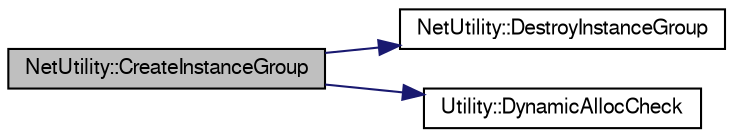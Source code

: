 digraph G
{
  edge [fontname="FreeSans",fontsize="10",labelfontname="FreeSans",labelfontsize="10"];
  node [fontname="FreeSans",fontsize="10",shape=record];
  rankdir=LR;
  Node1 [label="NetUtility::CreateInstanceGroup",height=0.2,width=0.4,color="black", fillcolor="grey75", style="filled" fontcolor="black"];
  Node1 -> Node2 [color="midnightblue",fontsize="10",style="solid",fontname="FreeSans"];
  Node2 [label="NetUtility::DestroyInstanceGroup",height=0.2,width=0.4,color="black", fillcolor="white", style="filled",URL="$class_net_utility.html#a485f7c662aa0f79182939d918d588f54"];
  Node1 -> Node3 [color="midnightblue",fontsize="10",style="solid",fontname="FreeSans"];
  Node3 [label="Utility::DynamicAllocCheck",height=0.2,width=0.4,color="black", fillcolor="white", style="filled",URL="$class_utility.html#ae9b88a37dc2e95519c938e673dd3de2c"];
}
